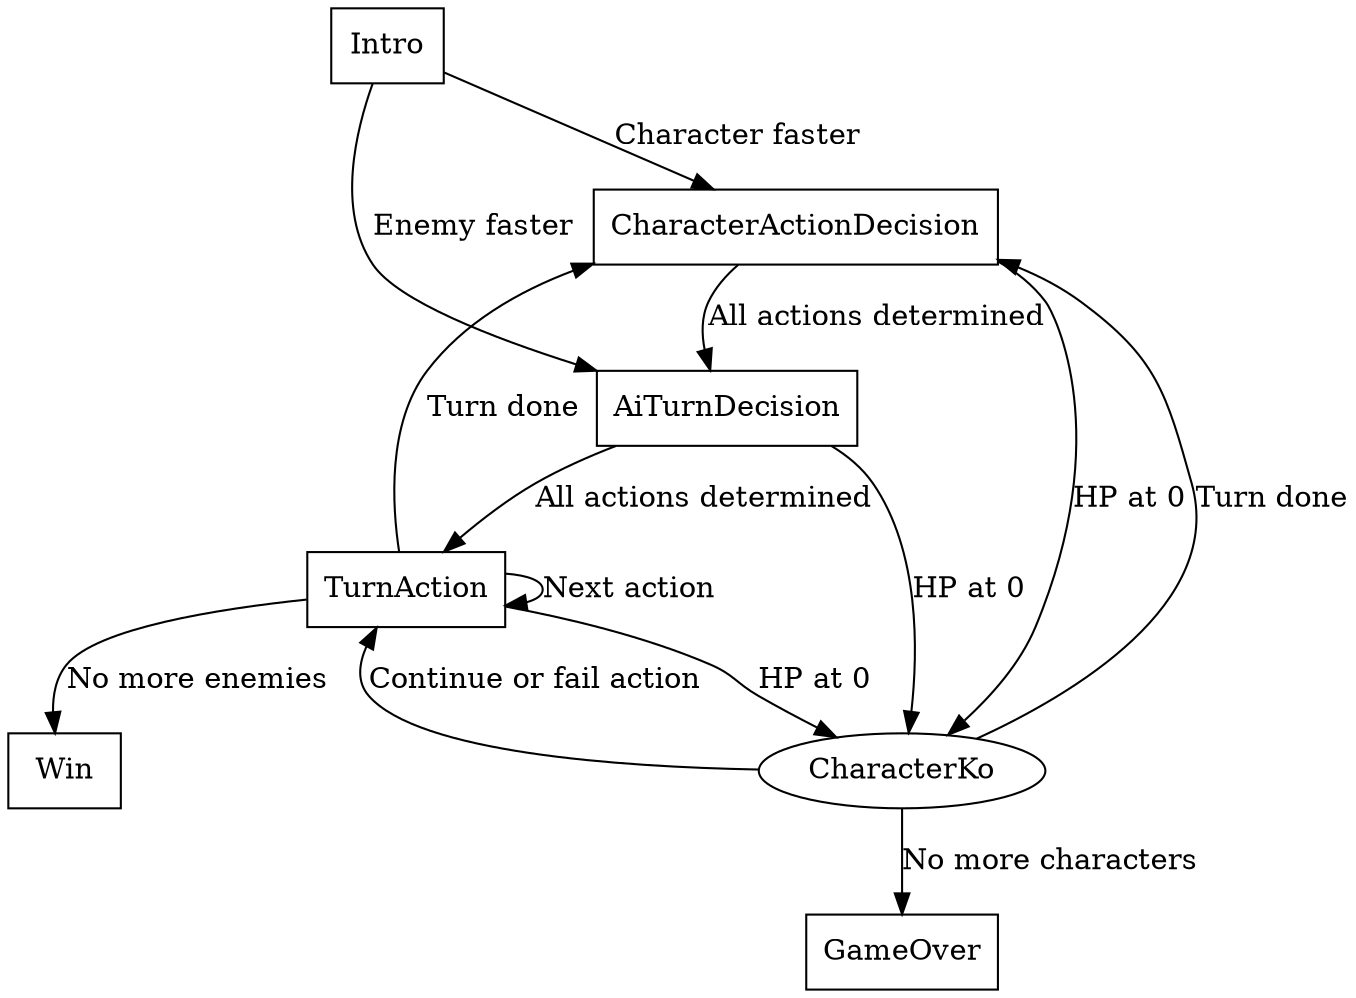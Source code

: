 // Macro view of battle engine's state flow. No specific bits
// like how the menu's or a turn's flow works.

// The presence of the Character is K.O. event implies either that
// the FSM is stack-based (comprising the substates) or that each state
// handles themselves the event as an interruption.
digraph {
    subgraph macro_states {
        node[shape=rect];
        CharacterActionDecision;
        AiTurnDecision;
        TurnAction;
        // Out of loop
        Intro;
        Win;
        GameOver;
    }
    // Override?
    CharacterKo;

    // Intro should be seen as the fade-in and the small
    // "X and its cohort jumped in the way!" message.
    Intro -> CharacterActionDecision [label="Character faster"];
    Intro -> AiTurnDecision [label="Enemy faster"];

    // Macro state containing the menu flow of selecting
    // an action and targets for each character able to move.
    CharacterActionDecision -> AiTurnDecision [label="All actions determined"];
    CharacterActionDecision -> CharacterKo [label="HP at 0"];

    // Note that this state could be merged with the turn action.
    AiTurnDecision -> TurnAction [label="All actions determined"];
    AiTurnDecision -> CharacterKo [label="HP at 0"];
    
    // Rolling down the turns. Note that an action can be interrupted
    // in many places if a character falls down or can even fail if
    // the caster falls down before finishing the action.
    // It's not my first rodeo, trust me, it's probably the most hairy
    // part to do (that or the rhythm game of bashing. Audio/video
    //sync looks so hard to make it right).
    TurnAction -> TurnAction [label="Next action"];
    TurnAction -> CharacterActionDecision [label="Turn done"];

    TurnAction -> Win [label="No more enemies"];
    TurnAction -> CharacterKo [label="HP at 0"];

    // I haven't figured how I'd represent the stack-ish aspect
    // of K.O. interruptions.
    CharacterKo -> TurnAction[label="Continue or fail action"];
    CharacterKo -> CharacterActionDecision[label="Turn done"];
    CharacterKo -> GameOver[label="No more characters"];
}
